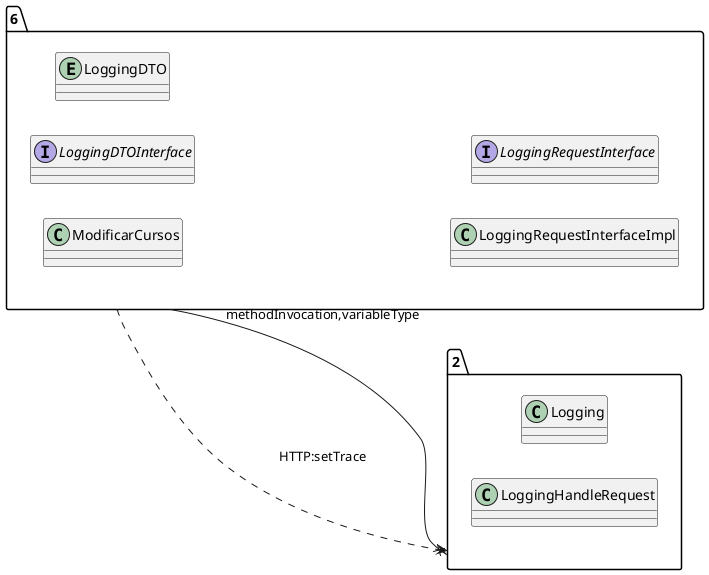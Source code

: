 @startuml 
allow_mixing
left to right direction
package "6"{
class ModificarCursos
interface LoggingDTOInterface
entity LoggingDTO
class LoggingRequestInterfaceImpl
interface LoggingRequestInterface

}
package "2"{
class Logging
class LoggingHandleRequest

}
"6" --x "2":methodInvocation,variableType
"6" ..> "2":HTTP:setTrace
@enduml